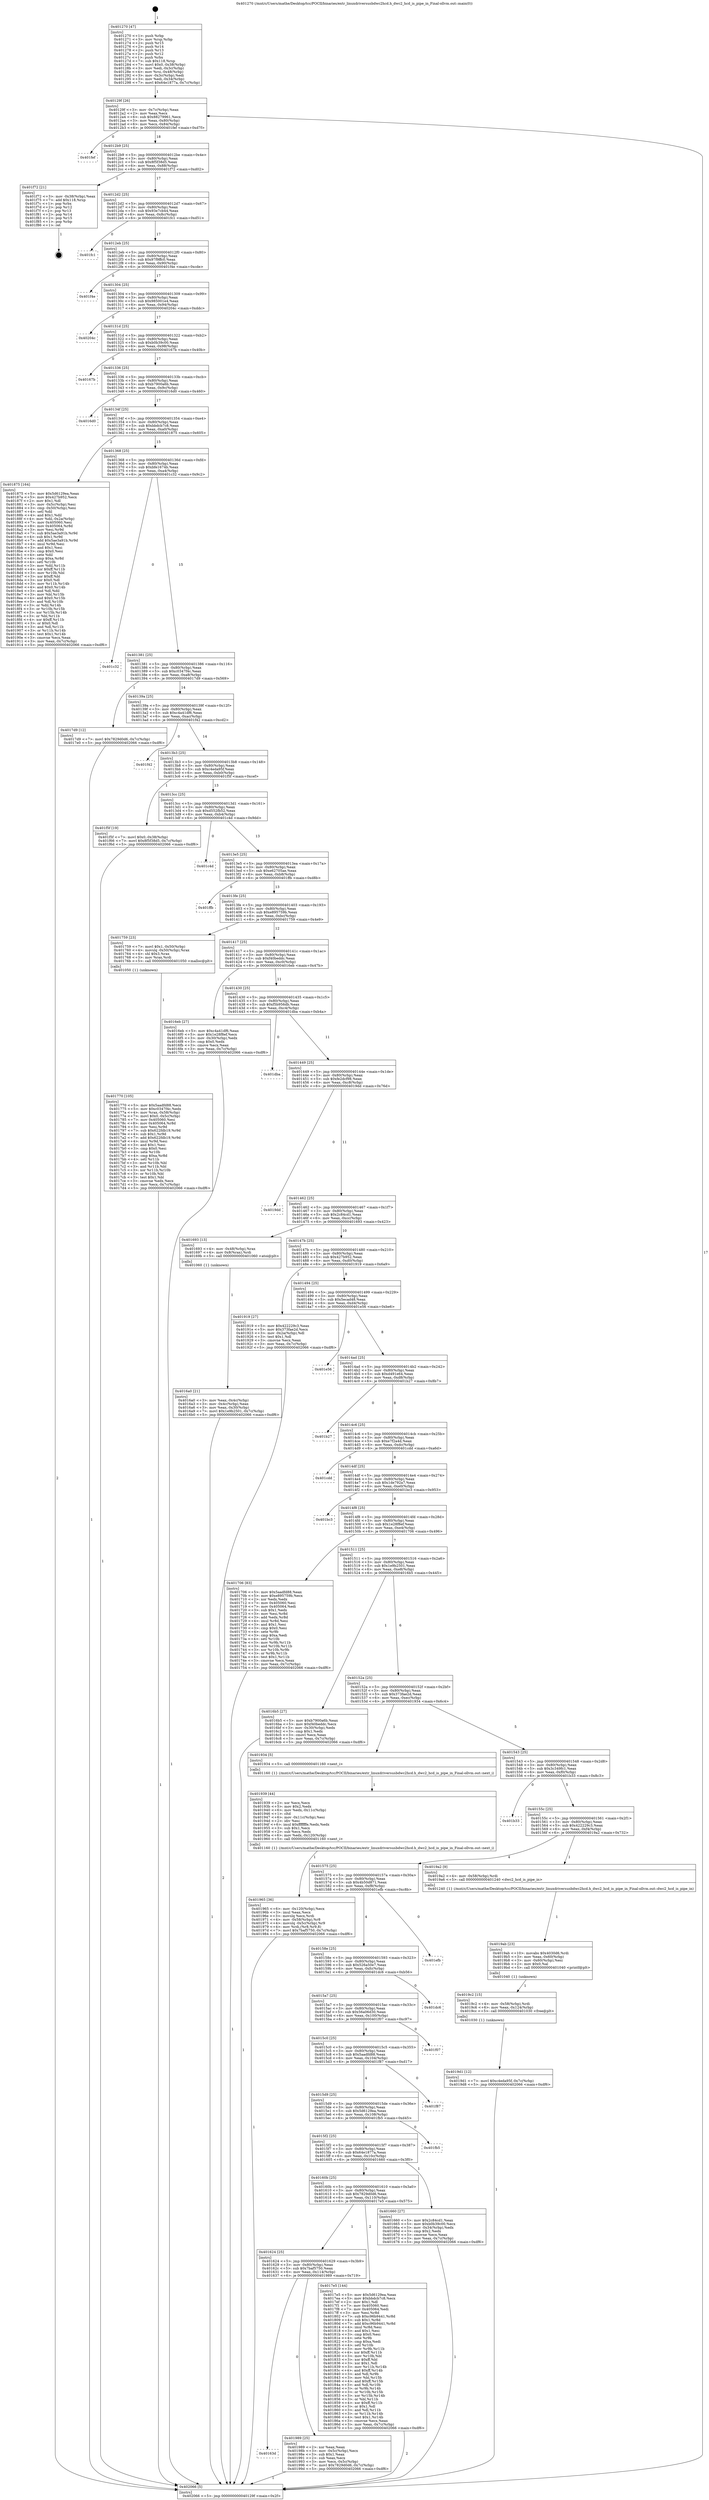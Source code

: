 digraph "0x401270" {
  label = "0x401270 (/mnt/c/Users/mathe/Desktop/tcc/POCII/binaries/extr_linuxdriversusbdwc2hcd.h_dwc2_hcd_is_pipe_in_Final-ollvm.out::main(0))"
  labelloc = "t"
  node[shape=record]

  Entry [label="",width=0.3,height=0.3,shape=circle,fillcolor=black,style=filled]
  "0x40129f" [label="{
     0x40129f [26]\l
     | [instrs]\l
     &nbsp;&nbsp;0x40129f \<+3\>: mov -0x7c(%rbp),%eax\l
     &nbsp;&nbsp;0x4012a2 \<+2\>: mov %eax,%ecx\l
     &nbsp;&nbsp;0x4012a4 \<+6\>: sub $0x88279961,%ecx\l
     &nbsp;&nbsp;0x4012aa \<+3\>: mov %eax,-0x80(%rbp)\l
     &nbsp;&nbsp;0x4012ad \<+6\>: mov %ecx,-0x84(%rbp)\l
     &nbsp;&nbsp;0x4012b3 \<+6\>: je 0000000000401fef \<main+0xd7f\>\l
  }"]
  "0x401fef" [label="{
     0x401fef\l
  }", style=dashed]
  "0x4012b9" [label="{
     0x4012b9 [25]\l
     | [instrs]\l
     &nbsp;&nbsp;0x4012b9 \<+5\>: jmp 00000000004012be \<main+0x4e\>\l
     &nbsp;&nbsp;0x4012be \<+3\>: mov -0x80(%rbp),%eax\l
     &nbsp;&nbsp;0x4012c1 \<+5\>: sub $0x8f5f38d5,%eax\l
     &nbsp;&nbsp;0x4012c6 \<+6\>: mov %eax,-0x88(%rbp)\l
     &nbsp;&nbsp;0x4012cc \<+6\>: je 0000000000401f72 \<main+0xd02\>\l
  }"]
  Exit [label="",width=0.3,height=0.3,shape=circle,fillcolor=black,style=filled,peripheries=2]
  "0x401f72" [label="{
     0x401f72 [21]\l
     | [instrs]\l
     &nbsp;&nbsp;0x401f72 \<+3\>: mov -0x38(%rbp),%eax\l
     &nbsp;&nbsp;0x401f75 \<+7\>: add $0x118,%rsp\l
     &nbsp;&nbsp;0x401f7c \<+1\>: pop %rbx\l
     &nbsp;&nbsp;0x401f7d \<+2\>: pop %r12\l
     &nbsp;&nbsp;0x401f7f \<+2\>: pop %r13\l
     &nbsp;&nbsp;0x401f81 \<+2\>: pop %r14\l
     &nbsp;&nbsp;0x401f83 \<+2\>: pop %r15\l
     &nbsp;&nbsp;0x401f85 \<+1\>: pop %rbp\l
     &nbsp;&nbsp;0x401f86 \<+1\>: ret\l
  }"]
  "0x4012d2" [label="{
     0x4012d2 [25]\l
     | [instrs]\l
     &nbsp;&nbsp;0x4012d2 \<+5\>: jmp 00000000004012d7 \<main+0x67\>\l
     &nbsp;&nbsp;0x4012d7 \<+3\>: mov -0x80(%rbp),%eax\l
     &nbsp;&nbsp;0x4012da \<+5\>: sub $0x93e7cb44,%eax\l
     &nbsp;&nbsp;0x4012df \<+6\>: mov %eax,-0x8c(%rbp)\l
     &nbsp;&nbsp;0x4012e5 \<+6\>: je 0000000000401fc1 \<main+0xd51\>\l
  }"]
  "0x4019d1" [label="{
     0x4019d1 [12]\l
     | [instrs]\l
     &nbsp;&nbsp;0x4019d1 \<+7\>: movl $0xc4eda95f,-0x7c(%rbp)\l
     &nbsp;&nbsp;0x4019d8 \<+5\>: jmp 0000000000402066 \<main+0xdf6\>\l
  }"]
  "0x401fc1" [label="{
     0x401fc1\l
  }", style=dashed]
  "0x4012eb" [label="{
     0x4012eb [25]\l
     | [instrs]\l
     &nbsp;&nbsp;0x4012eb \<+5\>: jmp 00000000004012f0 \<main+0x80\>\l
     &nbsp;&nbsp;0x4012f0 \<+3\>: mov -0x80(%rbp),%eax\l
     &nbsp;&nbsp;0x4012f3 \<+5\>: sub $0x97f9ffc0,%eax\l
     &nbsp;&nbsp;0x4012f8 \<+6\>: mov %eax,-0x90(%rbp)\l
     &nbsp;&nbsp;0x4012fe \<+6\>: je 0000000000401f4e \<main+0xcde\>\l
  }"]
  "0x4019c2" [label="{
     0x4019c2 [15]\l
     | [instrs]\l
     &nbsp;&nbsp;0x4019c2 \<+4\>: mov -0x58(%rbp),%rdi\l
     &nbsp;&nbsp;0x4019c6 \<+6\>: mov %eax,-0x124(%rbp)\l
     &nbsp;&nbsp;0x4019cc \<+5\>: call 0000000000401030 \<free@plt\>\l
     | [calls]\l
     &nbsp;&nbsp;0x401030 \{1\} (unknown)\l
  }"]
  "0x401f4e" [label="{
     0x401f4e\l
  }", style=dashed]
  "0x401304" [label="{
     0x401304 [25]\l
     | [instrs]\l
     &nbsp;&nbsp;0x401304 \<+5\>: jmp 0000000000401309 \<main+0x99\>\l
     &nbsp;&nbsp;0x401309 \<+3\>: mov -0x80(%rbp),%eax\l
     &nbsp;&nbsp;0x40130c \<+5\>: sub $0x985001e4,%eax\l
     &nbsp;&nbsp;0x401311 \<+6\>: mov %eax,-0x94(%rbp)\l
     &nbsp;&nbsp;0x401317 \<+6\>: je 000000000040204c \<main+0xddc\>\l
  }"]
  "0x4019ab" [label="{
     0x4019ab [23]\l
     | [instrs]\l
     &nbsp;&nbsp;0x4019ab \<+10\>: movabs $0x4030d6,%rdi\l
     &nbsp;&nbsp;0x4019b5 \<+3\>: mov %eax,-0x60(%rbp)\l
     &nbsp;&nbsp;0x4019b8 \<+3\>: mov -0x60(%rbp),%esi\l
     &nbsp;&nbsp;0x4019bb \<+2\>: mov $0x0,%al\l
     &nbsp;&nbsp;0x4019bd \<+5\>: call 0000000000401040 \<printf@plt\>\l
     | [calls]\l
     &nbsp;&nbsp;0x401040 \{1\} (unknown)\l
  }"]
  "0x40204c" [label="{
     0x40204c\l
  }", style=dashed]
  "0x40131d" [label="{
     0x40131d [25]\l
     | [instrs]\l
     &nbsp;&nbsp;0x40131d \<+5\>: jmp 0000000000401322 \<main+0xb2\>\l
     &nbsp;&nbsp;0x401322 \<+3\>: mov -0x80(%rbp),%eax\l
     &nbsp;&nbsp;0x401325 \<+5\>: sub $0xb0b39c00,%eax\l
     &nbsp;&nbsp;0x40132a \<+6\>: mov %eax,-0x98(%rbp)\l
     &nbsp;&nbsp;0x401330 \<+6\>: je 000000000040167b \<main+0x40b\>\l
  }"]
  "0x40163d" [label="{
     0x40163d\l
  }", style=dashed]
  "0x40167b" [label="{
     0x40167b\l
  }", style=dashed]
  "0x401336" [label="{
     0x401336 [25]\l
     | [instrs]\l
     &nbsp;&nbsp;0x401336 \<+5\>: jmp 000000000040133b \<main+0xcb\>\l
     &nbsp;&nbsp;0x40133b \<+3\>: mov -0x80(%rbp),%eax\l
     &nbsp;&nbsp;0x40133e \<+5\>: sub $0xb7900a6b,%eax\l
     &nbsp;&nbsp;0x401343 \<+6\>: mov %eax,-0x9c(%rbp)\l
     &nbsp;&nbsp;0x401349 \<+6\>: je 00000000004016d0 \<main+0x460\>\l
  }"]
  "0x401989" [label="{
     0x401989 [25]\l
     | [instrs]\l
     &nbsp;&nbsp;0x401989 \<+2\>: xor %eax,%eax\l
     &nbsp;&nbsp;0x40198b \<+3\>: mov -0x5c(%rbp),%ecx\l
     &nbsp;&nbsp;0x40198e \<+3\>: sub $0x1,%eax\l
     &nbsp;&nbsp;0x401991 \<+2\>: sub %eax,%ecx\l
     &nbsp;&nbsp;0x401993 \<+3\>: mov %ecx,-0x5c(%rbp)\l
     &nbsp;&nbsp;0x401996 \<+7\>: movl $0x7829d0d6,-0x7c(%rbp)\l
     &nbsp;&nbsp;0x40199d \<+5\>: jmp 0000000000402066 \<main+0xdf6\>\l
  }"]
  "0x4016d0" [label="{
     0x4016d0\l
  }", style=dashed]
  "0x40134f" [label="{
     0x40134f [25]\l
     | [instrs]\l
     &nbsp;&nbsp;0x40134f \<+5\>: jmp 0000000000401354 \<main+0xe4\>\l
     &nbsp;&nbsp;0x401354 \<+3\>: mov -0x80(%rbp),%eax\l
     &nbsp;&nbsp;0x401357 \<+5\>: sub $0xbbdcb7c8,%eax\l
     &nbsp;&nbsp;0x40135c \<+6\>: mov %eax,-0xa0(%rbp)\l
     &nbsp;&nbsp;0x401362 \<+6\>: je 0000000000401875 \<main+0x605\>\l
  }"]
  "0x401965" [label="{
     0x401965 [36]\l
     | [instrs]\l
     &nbsp;&nbsp;0x401965 \<+6\>: mov -0x120(%rbp),%ecx\l
     &nbsp;&nbsp;0x40196b \<+3\>: imul %eax,%ecx\l
     &nbsp;&nbsp;0x40196e \<+3\>: movslq %ecx,%rdi\l
     &nbsp;&nbsp;0x401971 \<+4\>: mov -0x58(%rbp),%r8\l
     &nbsp;&nbsp;0x401975 \<+4\>: movslq -0x5c(%rbp),%r9\l
     &nbsp;&nbsp;0x401979 \<+4\>: mov %rdi,(%r8,%r9,8)\l
     &nbsp;&nbsp;0x40197d \<+7\>: movl $0x7baf5750,-0x7c(%rbp)\l
     &nbsp;&nbsp;0x401984 \<+5\>: jmp 0000000000402066 \<main+0xdf6\>\l
  }"]
  "0x401875" [label="{
     0x401875 [164]\l
     | [instrs]\l
     &nbsp;&nbsp;0x401875 \<+5\>: mov $0x5d6129ea,%eax\l
     &nbsp;&nbsp;0x40187a \<+5\>: mov $0x427b952,%ecx\l
     &nbsp;&nbsp;0x40187f \<+2\>: mov $0x1,%dl\l
     &nbsp;&nbsp;0x401881 \<+3\>: mov -0x5c(%rbp),%esi\l
     &nbsp;&nbsp;0x401884 \<+3\>: cmp -0x50(%rbp),%esi\l
     &nbsp;&nbsp;0x401887 \<+4\>: setl %dil\l
     &nbsp;&nbsp;0x40188b \<+4\>: and $0x1,%dil\l
     &nbsp;&nbsp;0x40188f \<+4\>: mov %dil,-0x2a(%rbp)\l
     &nbsp;&nbsp;0x401893 \<+7\>: mov 0x405060,%esi\l
     &nbsp;&nbsp;0x40189a \<+8\>: mov 0x405064,%r8d\l
     &nbsp;&nbsp;0x4018a2 \<+3\>: mov %esi,%r9d\l
     &nbsp;&nbsp;0x4018a5 \<+7\>: sub $0x5ae3a91b,%r9d\l
     &nbsp;&nbsp;0x4018ac \<+4\>: sub $0x1,%r9d\l
     &nbsp;&nbsp;0x4018b0 \<+7\>: add $0x5ae3a91b,%r9d\l
     &nbsp;&nbsp;0x4018b7 \<+4\>: imul %r9d,%esi\l
     &nbsp;&nbsp;0x4018bb \<+3\>: and $0x1,%esi\l
     &nbsp;&nbsp;0x4018be \<+3\>: cmp $0x0,%esi\l
     &nbsp;&nbsp;0x4018c1 \<+4\>: sete %dil\l
     &nbsp;&nbsp;0x4018c5 \<+4\>: cmp $0xa,%r8d\l
     &nbsp;&nbsp;0x4018c9 \<+4\>: setl %r10b\l
     &nbsp;&nbsp;0x4018cd \<+3\>: mov %dil,%r11b\l
     &nbsp;&nbsp;0x4018d0 \<+4\>: xor $0xff,%r11b\l
     &nbsp;&nbsp;0x4018d4 \<+3\>: mov %r10b,%bl\l
     &nbsp;&nbsp;0x4018d7 \<+3\>: xor $0xff,%bl\l
     &nbsp;&nbsp;0x4018da \<+3\>: xor $0x0,%dl\l
     &nbsp;&nbsp;0x4018dd \<+3\>: mov %r11b,%r14b\l
     &nbsp;&nbsp;0x4018e0 \<+4\>: and $0x0,%r14b\l
     &nbsp;&nbsp;0x4018e4 \<+3\>: and %dl,%dil\l
     &nbsp;&nbsp;0x4018e7 \<+3\>: mov %bl,%r15b\l
     &nbsp;&nbsp;0x4018ea \<+4\>: and $0x0,%r15b\l
     &nbsp;&nbsp;0x4018ee \<+3\>: and %dl,%r10b\l
     &nbsp;&nbsp;0x4018f1 \<+3\>: or %dil,%r14b\l
     &nbsp;&nbsp;0x4018f4 \<+3\>: or %r10b,%r15b\l
     &nbsp;&nbsp;0x4018f7 \<+3\>: xor %r15b,%r14b\l
     &nbsp;&nbsp;0x4018fa \<+3\>: or %bl,%r11b\l
     &nbsp;&nbsp;0x4018fd \<+4\>: xor $0xff,%r11b\l
     &nbsp;&nbsp;0x401901 \<+3\>: or $0x0,%dl\l
     &nbsp;&nbsp;0x401904 \<+3\>: and %dl,%r11b\l
     &nbsp;&nbsp;0x401907 \<+3\>: or %r11b,%r14b\l
     &nbsp;&nbsp;0x40190a \<+4\>: test $0x1,%r14b\l
     &nbsp;&nbsp;0x40190e \<+3\>: cmovne %ecx,%eax\l
     &nbsp;&nbsp;0x401911 \<+3\>: mov %eax,-0x7c(%rbp)\l
     &nbsp;&nbsp;0x401914 \<+5\>: jmp 0000000000402066 \<main+0xdf6\>\l
  }"]
  "0x401368" [label="{
     0x401368 [25]\l
     | [instrs]\l
     &nbsp;&nbsp;0x401368 \<+5\>: jmp 000000000040136d \<main+0xfd\>\l
     &nbsp;&nbsp;0x40136d \<+3\>: mov -0x80(%rbp),%eax\l
     &nbsp;&nbsp;0x401370 \<+5\>: sub $0xbfe1674b,%eax\l
     &nbsp;&nbsp;0x401375 \<+6\>: mov %eax,-0xa4(%rbp)\l
     &nbsp;&nbsp;0x40137b \<+6\>: je 0000000000401c32 \<main+0x9c2\>\l
  }"]
  "0x401939" [label="{
     0x401939 [44]\l
     | [instrs]\l
     &nbsp;&nbsp;0x401939 \<+2\>: xor %ecx,%ecx\l
     &nbsp;&nbsp;0x40193b \<+5\>: mov $0x2,%edx\l
     &nbsp;&nbsp;0x401940 \<+6\>: mov %edx,-0x11c(%rbp)\l
     &nbsp;&nbsp;0x401946 \<+1\>: cltd\l
     &nbsp;&nbsp;0x401947 \<+6\>: mov -0x11c(%rbp),%esi\l
     &nbsp;&nbsp;0x40194d \<+2\>: idiv %esi\l
     &nbsp;&nbsp;0x40194f \<+6\>: imul $0xfffffffe,%edx,%edx\l
     &nbsp;&nbsp;0x401955 \<+3\>: sub $0x1,%ecx\l
     &nbsp;&nbsp;0x401958 \<+2\>: sub %ecx,%edx\l
     &nbsp;&nbsp;0x40195a \<+6\>: mov %edx,-0x120(%rbp)\l
     &nbsp;&nbsp;0x401960 \<+5\>: call 0000000000401160 \<next_i\>\l
     | [calls]\l
     &nbsp;&nbsp;0x401160 \{1\} (/mnt/c/Users/mathe/Desktop/tcc/POCII/binaries/extr_linuxdriversusbdwc2hcd.h_dwc2_hcd_is_pipe_in_Final-ollvm.out::next_i)\l
  }"]
  "0x401c32" [label="{
     0x401c32\l
  }", style=dashed]
  "0x401381" [label="{
     0x401381 [25]\l
     | [instrs]\l
     &nbsp;&nbsp;0x401381 \<+5\>: jmp 0000000000401386 \<main+0x116\>\l
     &nbsp;&nbsp;0x401386 \<+3\>: mov -0x80(%rbp),%eax\l
     &nbsp;&nbsp;0x401389 \<+5\>: sub $0xc0347f4c,%eax\l
     &nbsp;&nbsp;0x40138e \<+6\>: mov %eax,-0xa8(%rbp)\l
     &nbsp;&nbsp;0x401394 \<+6\>: je 00000000004017d9 \<main+0x569\>\l
  }"]
  "0x401624" [label="{
     0x401624 [25]\l
     | [instrs]\l
     &nbsp;&nbsp;0x401624 \<+5\>: jmp 0000000000401629 \<main+0x3b9\>\l
     &nbsp;&nbsp;0x401629 \<+3\>: mov -0x80(%rbp),%eax\l
     &nbsp;&nbsp;0x40162c \<+5\>: sub $0x7baf5750,%eax\l
     &nbsp;&nbsp;0x401631 \<+6\>: mov %eax,-0x114(%rbp)\l
     &nbsp;&nbsp;0x401637 \<+6\>: je 0000000000401989 \<main+0x719\>\l
  }"]
  "0x4017d9" [label="{
     0x4017d9 [12]\l
     | [instrs]\l
     &nbsp;&nbsp;0x4017d9 \<+7\>: movl $0x7829d0d6,-0x7c(%rbp)\l
     &nbsp;&nbsp;0x4017e0 \<+5\>: jmp 0000000000402066 \<main+0xdf6\>\l
  }"]
  "0x40139a" [label="{
     0x40139a [25]\l
     | [instrs]\l
     &nbsp;&nbsp;0x40139a \<+5\>: jmp 000000000040139f \<main+0x12f\>\l
     &nbsp;&nbsp;0x40139f \<+3\>: mov -0x80(%rbp),%eax\l
     &nbsp;&nbsp;0x4013a2 \<+5\>: sub $0xc4a41df6,%eax\l
     &nbsp;&nbsp;0x4013a7 \<+6\>: mov %eax,-0xac(%rbp)\l
     &nbsp;&nbsp;0x4013ad \<+6\>: je 0000000000401f42 \<main+0xcd2\>\l
  }"]
  "0x4017e5" [label="{
     0x4017e5 [144]\l
     | [instrs]\l
     &nbsp;&nbsp;0x4017e5 \<+5\>: mov $0x5d6129ea,%eax\l
     &nbsp;&nbsp;0x4017ea \<+5\>: mov $0xbbdcb7c8,%ecx\l
     &nbsp;&nbsp;0x4017ef \<+2\>: mov $0x1,%dl\l
     &nbsp;&nbsp;0x4017f1 \<+7\>: mov 0x405060,%esi\l
     &nbsp;&nbsp;0x4017f8 \<+7\>: mov 0x405064,%edi\l
     &nbsp;&nbsp;0x4017ff \<+3\>: mov %esi,%r8d\l
     &nbsp;&nbsp;0x401802 \<+7\>: sub $0xc96b9441,%r8d\l
     &nbsp;&nbsp;0x401809 \<+4\>: sub $0x1,%r8d\l
     &nbsp;&nbsp;0x40180d \<+7\>: add $0xc96b9441,%r8d\l
     &nbsp;&nbsp;0x401814 \<+4\>: imul %r8d,%esi\l
     &nbsp;&nbsp;0x401818 \<+3\>: and $0x1,%esi\l
     &nbsp;&nbsp;0x40181b \<+3\>: cmp $0x0,%esi\l
     &nbsp;&nbsp;0x40181e \<+4\>: sete %r9b\l
     &nbsp;&nbsp;0x401822 \<+3\>: cmp $0xa,%edi\l
     &nbsp;&nbsp;0x401825 \<+4\>: setl %r10b\l
     &nbsp;&nbsp;0x401829 \<+3\>: mov %r9b,%r11b\l
     &nbsp;&nbsp;0x40182c \<+4\>: xor $0xff,%r11b\l
     &nbsp;&nbsp;0x401830 \<+3\>: mov %r10b,%bl\l
     &nbsp;&nbsp;0x401833 \<+3\>: xor $0xff,%bl\l
     &nbsp;&nbsp;0x401836 \<+3\>: xor $0x1,%dl\l
     &nbsp;&nbsp;0x401839 \<+3\>: mov %r11b,%r14b\l
     &nbsp;&nbsp;0x40183c \<+4\>: and $0xff,%r14b\l
     &nbsp;&nbsp;0x401840 \<+3\>: and %dl,%r9b\l
     &nbsp;&nbsp;0x401843 \<+3\>: mov %bl,%r15b\l
     &nbsp;&nbsp;0x401846 \<+4\>: and $0xff,%r15b\l
     &nbsp;&nbsp;0x40184a \<+3\>: and %dl,%r10b\l
     &nbsp;&nbsp;0x40184d \<+3\>: or %r9b,%r14b\l
     &nbsp;&nbsp;0x401850 \<+3\>: or %r10b,%r15b\l
     &nbsp;&nbsp;0x401853 \<+3\>: xor %r15b,%r14b\l
     &nbsp;&nbsp;0x401856 \<+3\>: or %bl,%r11b\l
     &nbsp;&nbsp;0x401859 \<+4\>: xor $0xff,%r11b\l
     &nbsp;&nbsp;0x40185d \<+3\>: or $0x1,%dl\l
     &nbsp;&nbsp;0x401860 \<+3\>: and %dl,%r11b\l
     &nbsp;&nbsp;0x401863 \<+3\>: or %r11b,%r14b\l
     &nbsp;&nbsp;0x401866 \<+4\>: test $0x1,%r14b\l
     &nbsp;&nbsp;0x40186a \<+3\>: cmovne %ecx,%eax\l
     &nbsp;&nbsp;0x40186d \<+3\>: mov %eax,-0x7c(%rbp)\l
     &nbsp;&nbsp;0x401870 \<+5\>: jmp 0000000000402066 \<main+0xdf6\>\l
  }"]
  "0x401f42" [label="{
     0x401f42\l
  }", style=dashed]
  "0x4013b3" [label="{
     0x4013b3 [25]\l
     | [instrs]\l
     &nbsp;&nbsp;0x4013b3 \<+5\>: jmp 00000000004013b8 \<main+0x148\>\l
     &nbsp;&nbsp;0x4013b8 \<+3\>: mov -0x80(%rbp),%eax\l
     &nbsp;&nbsp;0x4013bb \<+5\>: sub $0xc4eda95f,%eax\l
     &nbsp;&nbsp;0x4013c0 \<+6\>: mov %eax,-0xb0(%rbp)\l
     &nbsp;&nbsp;0x4013c6 \<+6\>: je 0000000000401f5f \<main+0xcef\>\l
  }"]
  "0x401770" [label="{
     0x401770 [105]\l
     | [instrs]\l
     &nbsp;&nbsp;0x401770 \<+5\>: mov $0x5aadfd88,%ecx\l
     &nbsp;&nbsp;0x401775 \<+5\>: mov $0xc0347f4c,%edx\l
     &nbsp;&nbsp;0x40177a \<+4\>: mov %rax,-0x58(%rbp)\l
     &nbsp;&nbsp;0x40177e \<+7\>: movl $0x0,-0x5c(%rbp)\l
     &nbsp;&nbsp;0x401785 \<+7\>: mov 0x405060,%esi\l
     &nbsp;&nbsp;0x40178c \<+8\>: mov 0x405064,%r8d\l
     &nbsp;&nbsp;0x401794 \<+3\>: mov %esi,%r9d\l
     &nbsp;&nbsp;0x401797 \<+7\>: sub $0x622fdb19,%r9d\l
     &nbsp;&nbsp;0x40179e \<+4\>: sub $0x1,%r9d\l
     &nbsp;&nbsp;0x4017a2 \<+7\>: add $0x622fdb19,%r9d\l
     &nbsp;&nbsp;0x4017a9 \<+4\>: imul %r9d,%esi\l
     &nbsp;&nbsp;0x4017ad \<+3\>: and $0x1,%esi\l
     &nbsp;&nbsp;0x4017b0 \<+3\>: cmp $0x0,%esi\l
     &nbsp;&nbsp;0x4017b3 \<+4\>: sete %r10b\l
     &nbsp;&nbsp;0x4017b7 \<+4\>: cmp $0xa,%r8d\l
     &nbsp;&nbsp;0x4017bb \<+4\>: setl %r11b\l
     &nbsp;&nbsp;0x4017bf \<+3\>: mov %r10b,%bl\l
     &nbsp;&nbsp;0x4017c2 \<+3\>: and %r11b,%bl\l
     &nbsp;&nbsp;0x4017c5 \<+3\>: xor %r11b,%r10b\l
     &nbsp;&nbsp;0x4017c8 \<+3\>: or %r10b,%bl\l
     &nbsp;&nbsp;0x4017cb \<+3\>: test $0x1,%bl\l
     &nbsp;&nbsp;0x4017ce \<+3\>: cmovne %edx,%ecx\l
     &nbsp;&nbsp;0x4017d1 \<+3\>: mov %ecx,-0x7c(%rbp)\l
     &nbsp;&nbsp;0x4017d4 \<+5\>: jmp 0000000000402066 \<main+0xdf6\>\l
  }"]
  "0x401f5f" [label="{
     0x401f5f [19]\l
     | [instrs]\l
     &nbsp;&nbsp;0x401f5f \<+7\>: movl $0x0,-0x38(%rbp)\l
     &nbsp;&nbsp;0x401f66 \<+7\>: movl $0x8f5f38d5,-0x7c(%rbp)\l
     &nbsp;&nbsp;0x401f6d \<+5\>: jmp 0000000000402066 \<main+0xdf6\>\l
  }"]
  "0x4013cc" [label="{
     0x4013cc [25]\l
     | [instrs]\l
     &nbsp;&nbsp;0x4013cc \<+5\>: jmp 00000000004013d1 \<main+0x161\>\l
     &nbsp;&nbsp;0x4013d1 \<+3\>: mov -0x80(%rbp),%eax\l
     &nbsp;&nbsp;0x4013d4 \<+5\>: sub $0xd552fb52,%eax\l
     &nbsp;&nbsp;0x4013d9 \<+6\>: mov %eax,-0xb4(%rbp)\l
     &nbsp;&nbsp;0x4013df \<+6\>: je 0000000000401c4d \<main+0x9dd\>\l
  }"]
  "0x4016a0" [label="{
     0x4016a0 [21]\l
     | [instrs]\l
     &nbsp;&nbsp;0x4016a0 \<+3\>: mov %eax,-0x4c(%rbp)\l
     &nbsp;&nbsp;0x4016a3 \<+3\>: mov -0x4c(%rbp),%eax\l
     &nbsp;&nbsp;0x4016a6 \<+3\>: mov %eax,-0x30(%rbp)\l
     &nbsp;&nbsp;0x4016a9 \<+7\>: movl $0x1e9b2501,-0x7c(%rbp)\l
     &nbsp;&nbsp;0x4016b0 \<+5\>: jmp 0000000000402066 \<main+0xdf6\>\l
  }"]
  "0x401c4d" [label="{
     0x401c4d\l
  }", style=dashed]
  "0x4013e5" [label="{
     0x4013e5 [25]\l
     | [instrs]\l
     &nbsp;&nbsp;0x4013e5 \<+5\>: jmp 00000000004013ea \<main+0x17a\>\l
     &nbsp;&nbsp;0x4013ea \<+3\>: mov -0x80(%rbp),%eax\l
     &nbsp;&nbsp;0x4013ed \<+5\>: sub $0xe62705ae,%eax\l
     &nbsp;&nbsp;0x4013f2 \<+6\>: mov %eax,-0xb8(%rbp)\l
     &nbsp;&nbsp;0x4013f8 \<+6\>: je 0000000000401ffb \<main+0xd8b\>\l
  }"]
  "0x401270" [label="{
     0x401270 [47]\l
     | [instrs]\l
     &nbsp;&nbsp;0x401270 \<+1\>: push %rbp\l
     &nbsp;&nbsp;0x401271 \<+3\>: mov %rsp,%rbp\l
     &nbsp;&nbsp;0x401274 \<+2\>: push %r15\l
     &nbsp;&nbsp;0x401276 \<+2\>: push %r14\l
     &nbsp;&nbsp;0x401278 \<+2\>: push %r13\l
     &nbsp;&nbsp;0x40127a \<+2\>: push %r12\l
     &nbsp;&nbsp;0x40127c \<+1\>: push %rbx\l
     &nbsp;&nbsp;0x40127d \<+7\>: sub $0x118,%rsp\l
     &nbsp;&nbsp;0x401284 \<+7\>: movl $0x0,-0x38(%rbp)\l
     &nbsp;&nbsp;0x40128b \<+3\>: mov %edi,-0x3c(%rbp)\l
     &nbsp;&nbsp;0x40128e \<+4\>: mov %rsi,-0x48(%rbp)\l
     &nbsp;&nbsp;0x401292 \<+3\>: mov -0x3c(%rbp),%edi\l
     &nbsp;&nbsp;0x401295 \<+3\>: mov %edi,-0x34(%rbp)\l
     &nbsp;&nbsp;0x401298 \<+7\>: movl $0x64e1877a,-0x7c(%rbp)\l
  }"]
  "0x401ffb" [label="{
     0x401ffb\l
  }", style=dashed]
  "0x4013fe" [label="{
     0x4013fe [25]\l
     | [instrs]\l
     &nbsp;&nbsp;0x4013fe \<+5\>: jmp 0000000000401403 \<main+0x193\>\l
     &nbsp;&nbsp;0x401403 \<+3\>: mov -0x80(%rbp),%eax\l
     &nbsp;&nbsp;0x401406 \<+5\>: sub $0xe895759b,%eax\l
     &nbsp;&nbsp;0x40140b \<+6\>: mov %eax,-0xbc(%rbp)\l
     &nbsp;&nbsp;0x401411 \<+6\>: je 0000000000401759 \<main+0x4e9\>\l
  }"]
  "0x402066" [label="{
     0x402066 [5]\l
     | [instrs]\l
     &nbsp;&nbsp;0x402066 \<+5\>: jmp 000000000040129f \<main+0x2f\>\l
  }"]
  "0x401759" [label="{
     0x401759 [23]\l
     | [instrs]\l
     &nbsp;&nbsp;0x401759 \<+7\>: movl $0x1,-0x50(%rbp)\l
     &nbsp;&nbsp;0x401760 \<+4\>: movslq -0x50(%rbp),%rax\l
     &nbsp;&nbsp;0x401764 \<+4\>: shl $0x3,%rax\l
     &nbsp;&nbsp;0x401768 \<+3\>: mov %rax,%rdi\l
     &nbsp;&nbsp;0x40176b \<+5\>: call 0000000000401050 \<malloc@plt\>\l
     | [calls]\l
     &nbsp;&nbsp;0x401050 \{1\} (unknown)\l
  }"]
  "0x401417" [label="{
     0x401417 [25]\l
     | [instrs]\l
     &nbsp;&nbsp;0x401417 \<+5\>: jmp 000000000040141c \<main+0x1ac\>\l
     &nbsp;&nbsp;0x40141c \<+3\>: mov -0x80(%rbp),%eax\l
     &nbsp;&nbsp;0x40141f \<+5\>: sub $0xf40beddc,%eax\l
     &nbsp;&nbsp;0x401424 \<+6\>: mov %eax,-0xc0(%rbp)\l
     &nbsp;&nbsp;0x40142a \<+6\>: je 00000000004016eb \<main+0x47b\>\l
  }"]
  "0x40160b" [label="{
     0x40160b [25]\l
     | [instrs]\l
     &nbsp;&nbsp;0x40160b \<+5\>: jmp 0000000000401610 \<main+0x3a0\>\l
     &nbsp;&nbsp;0x401610 \<+3\>: mov -0x80(%rbp),%eax\l
     &nbsp;&nbsp;0x401613 \<+5\>: sub $0x7829d0d6,%eax\l
     &nbsp;&nbsp;0x401618 \<+6\>: mov %eax,-0x110(%rbp)\l
     &nbsp;&nbsp;0x40161e \<+6\>: je 00000000004017e5 \<main+0x575\>\l
  }"]
  "0x4016eb" [label="{
     0x4016eb [27]\l
     | [instrs]\l
     &nbsp;&nbsp;0x4016eb \<+5\>: mov $0xc4a41df6,%eax\l
     &nbsp;&nbsp;0x4016f0 \<+5\>: mov $0x1e28f8ef,%ecx\l
     &nbsp;&nbsp;0x4016f5 \<+3\>: mov -0x30(%rbp),%edx\l
     &nbsp;&nbsp;0x4016f8 \<+3\>: cmp $0x0,%edx\l
     &nbsp;&nbsp;0x4016fb \<+3\>: cmove %ecx,%eax\l
     &nbsp;&nbsp;0x4016fe \<+3\>: mov %eax,-0x7c(%rbp)\l
     &nbsp;&nbsp;0x401701 \<+5\>: jmp 0000000000402066 \<main+0xdf6\>\l
  }"]
  "0x401430" [label="{
     0x401430 [25]\l
     | [instrs]\l
     &nbsp;&nbsp;0x401430 \<+5\>: jmp 0000000000401435 \<main+0x1c5\>\l
     &nbsp;&nbsp;0x401435 \<+3\>: mov -0x80(%rbp),%eax\l
     &nbsp;&nbsp;0x401438 \<+5\>: sub $0xf5b956db,%eax\l
     &nbsp;&nbsp;0x40143d \<+6\>: mov %eax,-0xc4(%rbp)\l
     &nbsp;&nbsp;0x401443 \<+6\>: je 0000000000401dba \<main+0xb4a\>\l
  }"]
  "0x401660" [label="{
     0x401660 [27]\l
     | [instrs]\l
     &nbsp;&nbsp;0x401660 \<+5\>: mov $0x2c84cd1,%eax\l
     &nbsp;&nbsp;0x401665 \<+5\>: mov $0xb0b39c00,%ecx\l
     &nbsp;&nbsp;0x40166a \<+3\>: mov -0x34(%rbp),%edx\l
     &nbsp;&nbsp;0x40166d \<+3\>: cmp $0x2,%edx\l
     &nbsp;&nbsp;0x401670 \<+3\>: cmovne %ecx,%eax\l
     &nbsp;&nbsp;0x401673 \<+3\>: mov %eax,-0x7c(%rbp)\l
     &nbsp;&nbsp;0x401676 \<+5\>: jmp 0000000000402066 \<main+0xdf6\>\l
  }"]
  "0x401dba" [label="{
     0x401dba\l
  }", style=dashed]
  "0x401449" [label="{
     0x401449 [25]\l
     | [instrs]\l
     &nbsp;&nbsp;0x401449 \<+5\>: jmp 000000000040144e \<main+0x1de\>\l
     &nbsp;&nbsp;0x40144e \<+3\>: mov -0x80(%rbp),%eax\l
     &nbsp;&nbsp;0x401451 \<+5\>: sub $0xfe2dcf98,%eax\l
     &nbsp;&nbsp;0x401456 \<+6\>: mov %eax,-0xc8(%rbp)\l
     &nbsp;&nbsp;0x40145c \<+6\>: je 00000000004019dd \<main+0x76d\>\l
  }"]
  "0x4015f2" [label="{
     0x4015f2 [25]\l
     | [instrs]\l
     &nbsp;&nbsp;0x4015f2 \<+5\>: jmp 00000000004015f7 \<main+0x387\>\l
     &nbsp;&nbsp;0x4015f7 \<+3\>: mov -0x80(%rbp),%eax\l
     &nbsp;&nbsp;0x4015fa \<+5\>: sub $0x64e1877a,%eax\l
     &nbsp;&nbsp;0x4015ff \<+6\>: mov %eax,-0x10c(%rbp)\l
     &nbsp;&nbsp;0x401605 \<+6\>: je 0000000000401660 \<main+0x3f0\>\l
  }"]
  "0x4019dd" [label="{
     0x4019dd\l
  }", style=dashed]
  "0x401462" [label="{
     0x401462 [25]\l
     | [instrs]\l
     &nbsp;&nbsp;0x401462 \<+5\>: jmp 0000000000401467 \<main+0x1f7\>\l
     &nbsp;&nbsp;0x401467 \<+3\>: mov -0x80(%rbp),%eax\l
     &nbsp;&nbsp;0x40146a \<+5\>: sub $0x2c84cd1,%eax\l
     &nbsp;&nbsp;0x40146f \<+6\>: mov %eax,-0xcc(%rbp)\l
     &nbsp;&nbsp;0x401475 \<+6\>: je 0000000000401693 \<main+0x423\>\l
  }"]
  "0x401fb5" [label="{
     0x401fb5\l
  }", style=dashed]
  "0x401693" [label="{
     0x401693 [13]\l
     | [instrs]\l
     &nbsp;&nbsp;0x401693 \<+4\>: mov -0x48(%rbp),%rax\l
     &nbsp;&nbsp;0x401697 \<+4\>: mov 0x8(%rax),%rdi\l
     &nbsp;&nbsp;0x40169b \<+5\>: call 0000000000401060 \<atoi@plt\>\l
     | [calls]\l
     &nbsp;&nbsp;0x401060 \{1\} (unknown)\l
  }"]
  "0x40147b" [label="{
     0x40147b [25]\l
     | [instrs]\l
     &nbsp;&nbsp;0x40147b \<+5\>: jmp 0000000000401480 \<main+0x210\>\l
     &nbsp;&nbsp;0x401480 \<+3\>: mov -0x80(%rbp),%eax\l
     &nbsp;&nbsp;0x401483 \<+5\>: sub $0x427b952,%eax\l
     &nbsp;&nbsp;0x401488 \<+6\>: mov %eax,-0xd0(%rbp)\l
     &nbsp;&nbsp;0x40148e \<+6\>: je 0000000000401919 \<main+0x6a9\>\l
  }"]
  "0x4015d9" [label="{
     0x4015d9 [25]\l
     | [instrs]\l
     &nbsp;&nbsp;0x4015d9 \<+5\>: jmp 00000000004015de \<main+0x36e\>\l
     &nbsp;&nbsp;0x4015de \<+3\>: mov -0x80(%rbp),%eax\l
     &nbsp;&nbsp;0x4015e1 \<+5\>: sub $0x5d6129ea,%eax\l
     &nbsp;&nbsp;0x4015e6 \<+6\>: mov %eax,-0x108(%rbp)\l
     &nbsp;&nbsp;0x4015ec \<+6\>: je 0000000000401fb5 \<main+0xd45\>\l
  }"]
  "0x401919" [label="{
     0x401919 [27]\l
     | [instrs]\l
     &nbsp;&nbsp;0x401919 \<+5\>: mov $0x422229c3,%eax\l
     &nbsp;&nbsp;0x40191e \<+5\>: mov $0x373fae2d,%ecx\l
     &nbsp;&nbsp;0x401923 \<+3\>: mov -0x2a(%rbp),%dl\l
     &nbsp;&nbsp;0x401926 \<+3\>: test $0x1,%dl\l
     &nbsp;&nbsp;0x401929 \<+3\>: cmovne %ecx,%eax\l
     &nbsp;&nbsp;0x40192c \<+3\>: mov %eax,-0x7c(%rbp)\l
     &nbsp;&nbsp;0x40192f \<+5\>: jmp 0000000000402066 \<main+0xdf6\>\l
  }"]
  "0x401494" [label="{
     0x401494 [25]\l
     | [instrs]\l
     &nbsp;&nbsp;0x401494 \<+5\>: jmp 0000000000401499 \<main+0x229\>\l
     &nbsp;&nbsp;0x401499 \<+3\>: mov -0x80(%rbp),%eax\l
     &nbsp;&nbsp;0x40149c \<+5\>: sub $0x5ecad48,%eax\l
     &nbsp;&nbsp;0x4014a1 \<+6\>: mov %eax,-0xd4(%rbp)\l
     &nbsp;&nbsp;0x4014a7 \<+6\>: je 0000000000401e56 \<main+0xbe6\>\l
  }"]
  "0x401f87" [label="{
     0x401f87\l
  }", style=dashed]
  "0x401e56" [label="{
     0x401e56\l
  }", style=dashed]
  "0x4014ad" [label="{
     0x4014ad [25]\l
     | [instrs]\l
     &nbsp;&nbsp;0x4014ad \<+5\>: jmp 00000000004014b2 \<main+0x242\>\l
     &nbsp;&nbsp;0x4014b2 \<+3\>: mov -0x80(%rbp),%eax\l
     &nbsp;&nbsp;0x4014b5 \<+5\>: sub $0xd491e64,%eax\l
     &nbsp;&nbsp;0x4014ba \<+6\>: mov %eax,-0xd8(%rbp)\l
     &nbsp;&nbsp;0x4014c0 \<+6\>: je 0000000000401b27 \<main+0x8b7\>\l
  }"]
  "0x4015c0" [label="{
     0x4015c0 [25]\l
     | [instrs]\l
     &nbsp;&nbsp;0x4015c0 \<+5\>: jmp 00000000004015c5 \<main+0x355\>\l
     &nbsp;&nbsp;0x4015c5 \<+3\>: mov -0x80(%rbp),%eax\l
     &nbsp;&nbsp;0x4015c8 \<+5\>: sub $0x5aadfd88,%eax\l
     &nbsp;&nbsp;0x4015cd \<+6\>: mov %eax,-0x104(%rbp)\l
     &nbsp;&nbsp;0x4015d3 \<+6\>: je 0000000000401f87 \<main+0xd17\>\l
  }"]
  "0x401b27" [label="{
     0x401b27\l
  }", style=dashed]
  "0x4014c6" [label="{
     0x4014c6 [25]\l
     | [instrs]\l
     &nbsp;&nbsp;0x4014c6 \<+5\>: jmp 00000000004014cb \<main+0x25b\>\l
     &nbsp;&nbsp;0x4014cb \<+3\>: mov -0x80(%rbp),%eax\l
     &nbsp;&nbsp;0x4014ce \<+5\>: sub $0xe7f2a4d,%eax\l
     &nbsp;&nbsp;0x4014d3 \<+6\>: mov %eax,-0xdc(%rbp)\l
     &nbsp;&nbsp;0x4014d9 \<+6\>: je 0000000000401cdd \<main+0xa6d\>\l
  }"]
  "0x401f07" [label="{
     0x401f07\l
  }", style=dashed]
  "0x401cdd" [label="{
     0x401cdd\l
  }", style=dashed]
  "0x4014df" [label="{
     0x4014df [25]\l
     | [instrs]\l
     &nbsp;&nbsp;0x4014df \<+5\>: jmp 00000000004014e4 \<main+0x274\>\l
     &nbsp;&nbsp;0x4014e4 \<+3\>: mov -0x80(%rbp),%eax\l
     &nbsp;&nbsp;0x4014e7 \<+5\>: sub $0x1de792a7,%eax\l
     &nbsp;&nbsp;0x4014ec \<+6\>: mov %eax,-0xe0(%rbp)\l
     &nbsp;&nbsp;0x4014f2 \<+6\>: je 0000000000401bc3 \<main+0x953\>\l
  }"]
  "0x4015a7" [label="{
     0x4015a7 [25]\l
     | [instrs]\l
     &nbsp;&nbsp;0x4015a7 \<+5\>: jmp 00000000004015ac \<main+0x33c\>\l
     &nbsp;&nbsp;0x4015ac \<+3\>: mov -0x80(%rbp),%eax\l
     &nbsp;&nbsp;0x4015af \<+5\>: sub $0x56a06d30,%eax\l
     &nbsp;&nbsp;0x4015b4 \<+6\>: mov %eax,-0x100(%rbp)\l
     &nbsp;&nbsp;0x4015ba \<+6\>: je 0000000000401f07 \<main+0xc97\>\l
  }"]
  "0x401bc3" [label="{
     0x401bc3\l
  }", style=dashed]
  "0x4014f8" [label="{
     0x4014f8 [25]\l
     | [instrs]\l
     &nbsp;&nbsp;0x4014f8 \<+5\>: jmp 00000000004014fd \<main+0x28d\>\l
     &nbsp;&nbsp;0x4014fd \<+3\>: mov -0x80(%rbp),%eax\l
     &nbsp;&nbsp;0x401500 \<+5\>: sub $0x1e28f8ef,%eax\l
     &nbsp;&nbsp;0x401505 \<+6\>: mov %eax,-0xe4(%rbp)\l
     &nbsp;&nbsp;0x40150b \<+6\>: je 0000000000401706 \<main+0x496\>\l
  }"]
  "0x401dc6" [label="{
     0x401dc6\l
  }", style=dashed]
  "0x401706" [label="{
     0x401706 [83]\l
     | [instrs]\l
     &nbsp;&nbsp;0x401706 \<+5\>: mov $0x5aadfd88,%eax\l
     &nbsp;&nbsp;0x40170b \<+5\>: mov $0xe895759b,%ecx\l
     &nbsp;&nbsp;0x401710 \<+2\>: xor %edx,%edx\l
     &nbsp;&nbsp;0x401712 \<+7\>: mov 0x405060,%esi\l
     &nbsp;&nbsp;0x401719 \<+7\>: mov 0x405064,%edi\l
     &nbsp;&nbsp;0x401720 \<+3\>: sub $0x1,%edx\l
     &nbsp;&nbsp;0x401723 \<+3\>: mov %esi,%r8d\l
     &nbsp;&nbsp;0x401726 \<+3\>: add %edx,%r8d\l
     &nbsp;&nbsp;0x401729 \<+4\>: imul %r8d,%esi\l
     &nbsp;&nbsp;0x40172d \<+3\>: and $0x1,%esi\l
     &nbsp;&nbsp;0x401730 \<+3\>: cmp $0x0,%esi\l
     &nbsp;&nbsp;0x401733 \<+4\>: sete %r9b\l
     &nbsp;&nbsp;0x401737 \<+3\>: cmp $0xa,%edi\l
     &nbsp;&nbsp;0x40173a \<+4\>: setl %r10b\l
     &nbsp;&nbsp;0x40173e \<+3\>: mov %r9b,%r11b\l
     &nbsp;&nbsp;0x401741 \<+3\>: and %r10b,%r11b\l
     &nbsp;&nbsp;0x401744 \<+3\>: xor %r10b,%r9b\l
     &nbsp;&nbsp;0x401747 \<+3\>: or %r9b,%r11b\l
     &nbsp;&nbsp;0x40174a \<+4\>: test $0x1,%r11b\l
     &nbsp;&nbsp;0x40174e \<+3\>: cmovne %ecx,%eax\l
     &nbsp;&nbsp;0x401751 \<+3\>: mov %eax,-0x7c(%rbp)\l
     &nbsp;&nbsp;0x401754 \<+5\>: jmp 0000000000402066 \<main+0xdf6\>\l
  }"]
  "0x401511" [label="{
     0x401511 [25]\l
     | [instrs]\l
     &nbsp;&nbsp;0x401511 \<+5\>: jmp 0000000000401516 \<main+0x2a6\>\l
     &nbsp;&nbsp;0x401516 \<+3\>: mov -0x80(%rbp),%eax\l
     &nbsp;&nbsp;0x401519 \<+5\>: sub $0x1e9b2501,%eax\l
     &nbsp;&nbsp;0x40151e \<+6\>: mov %eax,-0xe8(%rbp)\l
     &nbsp;&nbsp;0x401524 \<+6\>: je 00000000004016b5 \<main+0x445\>\l
  }"]
  "0x40158e" [label="{
     0x40158e [25]\l
     | [instrs]\l
     &nbsp;&nbsp;0x40158e \<+5\>: jmp 0000000000401593 \<main+0x323\>\l
     &nbsp;&nbsp;0x401593 \<+3\>: mov -0x80(%rbp),%eax\l
     &nbsp;&nbsp;0x401596 \<+5\>: sub $0x526a50e7,%eax\l
     &nbsp;&nbsp;0x40159b \<+6\>: mov %eax,-0xfc(%rbp)\l
     &nbsp;&nbsp;0x4015a1 \<+6\>: je 0000000000401dc6 \<main+0xb56\>\l
  }"]
  "0x4016b5" [label="{
     0x4016b5 [27]\l
     | [instrs]\l
     &nbsp;&nbsp;0x4016b5 \<+5\>: mov $0xb7900a6b,%eax\l
     &nbsp;&nbsp;0x4016ba \<+5\>: mov $0xf40beddc,%ecx\l
     &nbsp;&nbsp;0x4016bf \<+3\>: mov -0x30(%rbp),%edx\l
     &nbsp;&nbsp;0x4016c2 \<+3\>: cmp $0x1,%edx\l
     &nbsp;&nbsp;0x4016c5 \<+3\>: cmovl %ecx,%eax\l
     &nbsp;&nbsp;0x4016c8 \<+3\>: mov %eax,-0x7c(%rbp)\l
     &nbsp;&nbsp;0x4016cb \<+5\>: jmp 0000000000402066 \<main+0xdf6\>\l
  }"]
  "0x40152a" [label="{
     0x40152a [25]\l
     | [instrs]\l
     &nbsp;&nbsp;0x40152a \<+5\>: jmp 000000000040152f \<main+0x2bf\>\l
     &nbsp;&nbsp;0x40152f \<+3\>: mov -0x80(%rbp),%eax\l
     &nbsp;&nbsp;0x401532 \<+5\>: sub $0x373fae2d,%eax\l
     &nbsp;&nbsp;0x401537 \<+6\>: mov %eax,-0xec(%rbp)\l
     &nbsp;&nbsp;0x40153d \<+6\>: je 0000000000401934 \<main+0x6c4\>\l
  }"]
  "0x401efb" [label="{
     0x401efb\l
  }", style=dashed]
  "0x401934" [label="{
     0x401934 [5]\l
     | [instrs]\l
     &nbsp;&nbsp;0x401934 \<+5\>: call 0000000000401160 \<next_i\>\l
     | [calls]\l
     &nbsp;&nbsp;0x401160 \{1\} (/mnt/c/Users/mathe/Desktop/tcc/POCII/binaries/extr_linuxdriversusbdwc2hcd.h_dwc2_hcd_is_pipe_in_Final-ollvm.out::next_i)\l
  }"]
  "0x401543" [label="{
     0x401543 [25]\l
     | [instrs]\l
     &nbsp;&nbsp;0x401543 \<+5\>: jmp 0000000000401548 \<main+0x2d8\>\l
     &nbsp;&nbsp;0x401548 \<+3\>: mov -0x80(%rbp),%eax\l
     &nbsp;&nbsp;0x40154b \<+5\>: sub $0x3c349fc1,%eax\l
     &nbsp;&nbsp;0x401550 \<+6\>: mov %eax,-0xf0(%rbp)\l
     &nbsp;&nbsp;0x401556 \<+6\>: je 0000000000401b33 \<main+0x8c3\>\l
  }"]
  "0x401575" [label="{
     0x401575 [25]\l
     | [instrs]\l
     &nbsp;&nbsp;0x401575 \<+5\>: jmp 000000000040157a \<main+0x30a\>\l
     &nbsp;&nbsp;0x40157a \<+3\>: mov -0x80(%rbp),%eax\l
     &nbsp;&nbsp;0x40157d \<+5\>: sub $0x4b50d871,%eax\l
     &nbsp;&nbsp;0x401582 \<+6\>: mov %eax,-0xf8(%rbp)\l
     &nbsp;&nbsp;0x401588 \<+6\>: je 0000000000401efb \<main+0xc8b\>\l
  }"]
  "0x401b33" [label="{
     0x401b33\l
  }", style=dashed]
  "0x40155c" [label="{
     0x40155c [25]\l
     | [instrs]\l
     &nbsp;&nbsp;0x40155c \<+5\>: jmp 0000000000401561 \<main+0x2f1\>\l
     &nbsp;&nbsp;0x401561 \<+3\>: mov -0x80(%rbp),%eax\l
     &nbsp;&nbsp;0x401564 \<+5\>: sub $0x422229c3,%eax\l
     &nbsp;&nbsp;0x401569 \<+6\>: mov %eax,-0xf4(%rbp)\l
     &nbsp;&nbsp;0x40156f \<+6\>: je 00000000004019a2 \<main+0x732\>\l
  }"]
  "0x4019a2" [label="{
     0x4019a2 [9]\l
     | [instrs]\l
     &nbsp;&nbsp;0x4019a2 \<+4\>: mov -0x58(%rbp),%rdi\l
     &nbsp;&nbsp;0x4019a6 \<+5\>: call 0000000000401240 \<dwc2_hcd_is_pipe_in\>\l
     | [calls]\l
     &nbsp;&nbsp;0x401240 \{1\} (/mnt/c/Users/mathe/Desktop/tcc/POCII/binaries/extr_linuxdriversusbdwc2hcd.h_dwc2_hcd_is_pipe_in_Final-ollvm.out::dwc2_hcd_is_pipe_in)\l
  }"]
  Entry -> "0x401270" [label=" 1"]
  "0x40129f" -> "0x401fef" [label=" 0"]
  "0x40129f" -> "0x4012b9" [label=" 18"]
  "0x401f72" -> Exit [label=" 1"]
  "0x4012b9" -> "0x401f72" [label=" 1"]
  "0x4012b9" -> "0x4012d2" [label=" 17"]
  "0x401f5f" -> "0x402066" [label=" 1"]
  "0x4012d2" -> "0x401fc1" [label=" 0"]
  "0x4012d2" -> "0x4012eb" [label=" 17"]
  "0x4019d1" -> "0x402066" [label=" 1"]
  "0x4012eb" -> "0x401f4e" [label=" 0"]
  "0x4012eb" -> "0x401304" [label=" 17"]
  "0x4019c2" -> "0x4019d1" [label=" 1"]
  "0x401304" -> "0x40204c" [label=" 0"]
  "0x401304" -> "0x40131d" [label=" 17"]
  "0x4019ab" -> "0x4019c2" [label=" 1"]
  "0x40131d" -> "0x40167b" [label=" 0"]
  "0x40131d" -> "0x401336" [label=" 17"]
  "0x4019a2" -> "0x4019ab" [label=" 1"]
  "0x401336" -> "0x4016d0" [label=" 0"]
  "0x401336" -> "0x40134f" [label=" 17"]
  "0x401989" -> "0x402066" [label=" 1"]
  "0x40134f" -> "0x401875" [label=" 2"]
  "0x40134f" -> "0x401368" [label=" 15"]
  "0x401624" -> "0x401989" [label=" 1"]
  "0x401368" -> "0x401c32" [label=" 0"]
  "0x401368" -> "0x401381" [label=" 15"]
  "0x401624" -> "0x40163d" [label=" 0"]
  "0x401381" -> "0x4017d9" [label=" 1"]
  "0x401381" -> "0x40139a" [label=" 14"]
  "0x401965" -> "0x402066" [label=" 1"]
  "0x40139a" -> "0x401f42" [label=" 0"]
  "0x40139a" -> "0x4013b3" [label=" 14"]
  "0x401939" -> "0x401965" [label=" 1"]
  "0x4013b3" -> "0x401f5f" [label=" 1"]
  "0x4013b3" -> "0x4013cc" [label=" 13"]
  "0x401919" -> "0x402066" [label=" 2"]
  "0x4013cc" -> "0x401c4d" [label=" 0"]
  "0x4013cc" -> "0x4013e5" [label=" 13"]
  "0x401875" -> "0x402066" [label=" 2"]
  "0x4013e5" -> "0x401ffb" [label=" 0"]
  "0x4013e5" -> "0x4013fe" [label=" 13"]
  "0x4017e5" -> "0x402066" [label=" 2"]
  "0x4013fe" -> "0x401759" [label=" 1"]
  "0x4013fe" -> "0x401417" [label=" 12"]
  "0x40160b" -> "0x401624" [label=" 1"]
  "0x401417" -> "0x4016eb" [label=" 1"]
  "0x401417" -> "0x401430" [label=" 11"]
  "0x40160b" -> "0x4017e5" [label=" 2"]
  "0x401430" -> "0x401dba" [label=" 0"]
  "0x401430" -> "0x401449" [label=" 11"]
  "0x401934" -> "0x401939" [label=" 1"]
  "0x401449" -> "0x4019dd" [label=" 0"]
  "0x401449" -> "0x401462" [label=" 11"]
  "0x401770" -> "0x402066" [label=" 1"]
  "0x401462" -> "0x401693" [label=" 1"]
  "0x401462" -> "0x40147b" [label=" 10"]
  "0x401759" -> "0x401770" [label=" 1"]
  "0x40147b" -> "0x401919" [label=" 2"]
  "0x40147b" -> "0x401494" [label=" 8"]
  "0x4016eb" -> "0x402066" [label=" 1"]
  "0x401494" -> "0x401e56" [label=" 0"]
  "0x401494" -> "0x4014ad" [label=" 8"]
  "0x4016b5" -> "0x402066" [label=" 1"]
  "0x4014ad" -> "0x401b27" [label=" 0"]
  "0x4014ad" -> "0x4014c6" [label=" 8"]
  "0x401693" -> "0x4016a0" [label=" 1"]
  "0x4014c6" -> "0x401cdd" [label=" 0"]
  "0x4014c6" -> "0x4014df" [label=" 8"]
  "0x402066" -> "0x40129f" [label=" 17"]
  "0x4014df" -> "0x401bc3" [label=" 0"]
  "0x4014df" -> "0x4014f8" [label=" 8"]
  "0x401660" -> "0x402066" [label=" 1"]
  "0x4014f8" -> "0x401706" [label=" 1"]
  "0x4014f8" -> "0x401511" [label=" 7"]
  "0x4015f2" -> "0x40160b" [label=" 3"]
  "0x401511" -> "0x4016b5" [label=" 1"]
  "0x401511" -> "0x40152a" [label=" 6"]
  "0x4017d9" -> "0x402066" [label=" 1"]
  "0x40152a" -> "0x401934" [label=" 1"]
  "0x40152a" -> "0x401543" [label=" 5"]
  "0x4015d9" -> "0x4015f2" [label=" 4"]
  "0x401543" -> "0x401b33" [label=" 0"]
  "0x401543" -> "0x40155c" [label=" 5"]
  "0x401706" -> "0x402066" [label=" 1"]
  "0x40155c" -> "0x4019a2" [label=" 1"]
  "0x40155c" -> "0x401575" [label=" 4"]
  "0x4015d9" -> "0x401fb5" [label=" 0"]
  "0x401575" -> "0x401efb" [label=" 0"]
  "0x401575" -> "0x40158e" [label=" 4"]
  "0x4015f2" -> "0x401660" [label=" 1"]
  "0x40158e" -> "0x401dc6" [label=" 0"]
  "0x40158e" -> "0x4015a7" [label=" 4"]
  "0x401270" -> "0x40129f" [label=" 1"]
  "0x4015a7" -> "0x401f07" [label=" 0"]
  "0x4015a7" -> "0x4015c0" [label=" 4"]
  "0x4016a0" -> "0x402066" [label=" 1"]
  "0x4015c0" -> "0x401f87" [label=" 0"]
  "0x4015c0" -> "0x4015d9" [label=" 4"]
}
